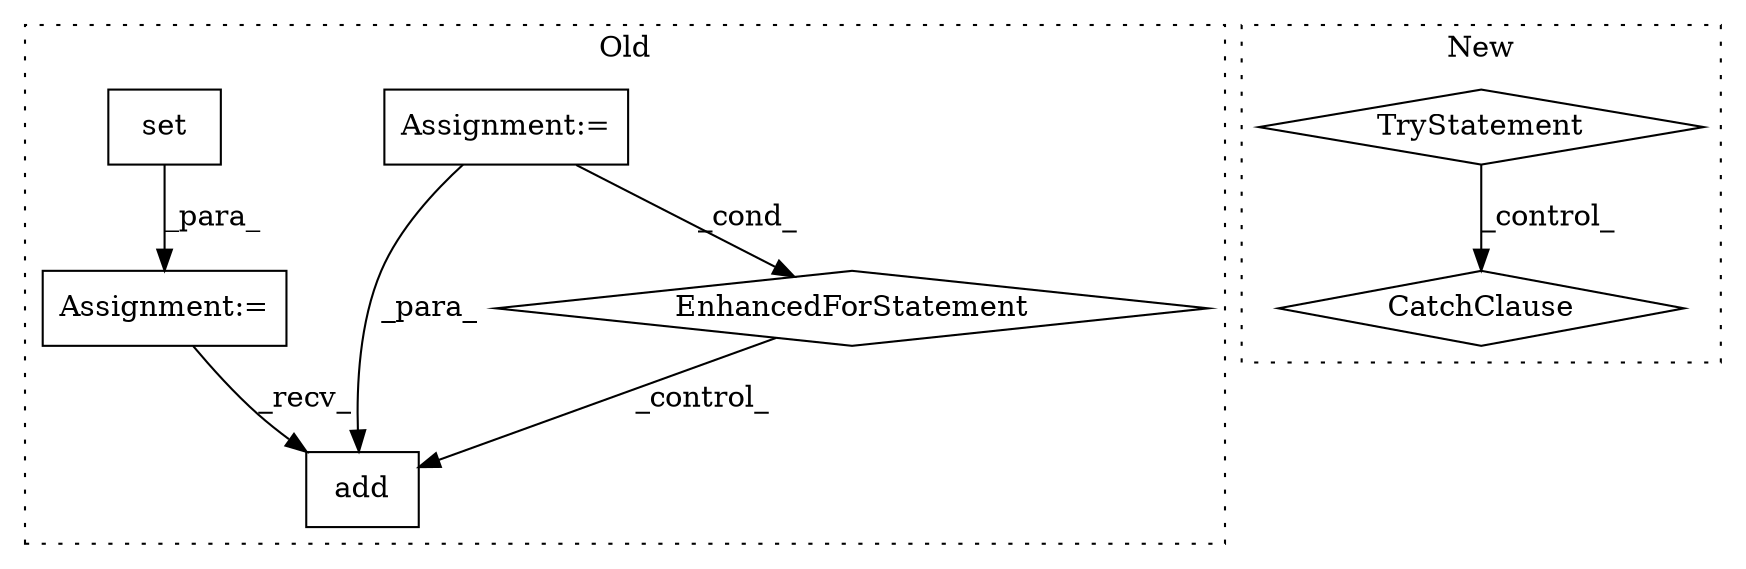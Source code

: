 digraph G {
subgraph cluster0 {
1 [label="add" a="32" s="4401,4417" l="4,1" shape="box"];
4 [label="EnhancedForStatement" a="70" s="4216,4309" l="61,2" shape="diamond"];
5 [label="Assignment:=" a="7" s="4154" l="5" shape="box"];
6 [label="Assignment:=" a="7" s="4200" l="1" shape="box"];
7 [label="set" a="32" s="4201" l="5" shape="box"];
label = "Old";
style="dotted";
}
subgraph cluster1 {
2 [label="TryStatement" a="54" s="3916" l="4" shape="diamond"];
3 [label="CatchClause" a="12" s="4041,4063" l="11,2" shape="diamond"];
label = "New";
style="dotted";
}
2 -> 3 [label="_control_"];
4 -> 1 [label="_control_"];
5 -> 4 [label="_cond_"];
5 -> 1 [label="_para_"];
6 -> 1 [label="_recv_"];
7 -> 6 [label="_para_"];
}
